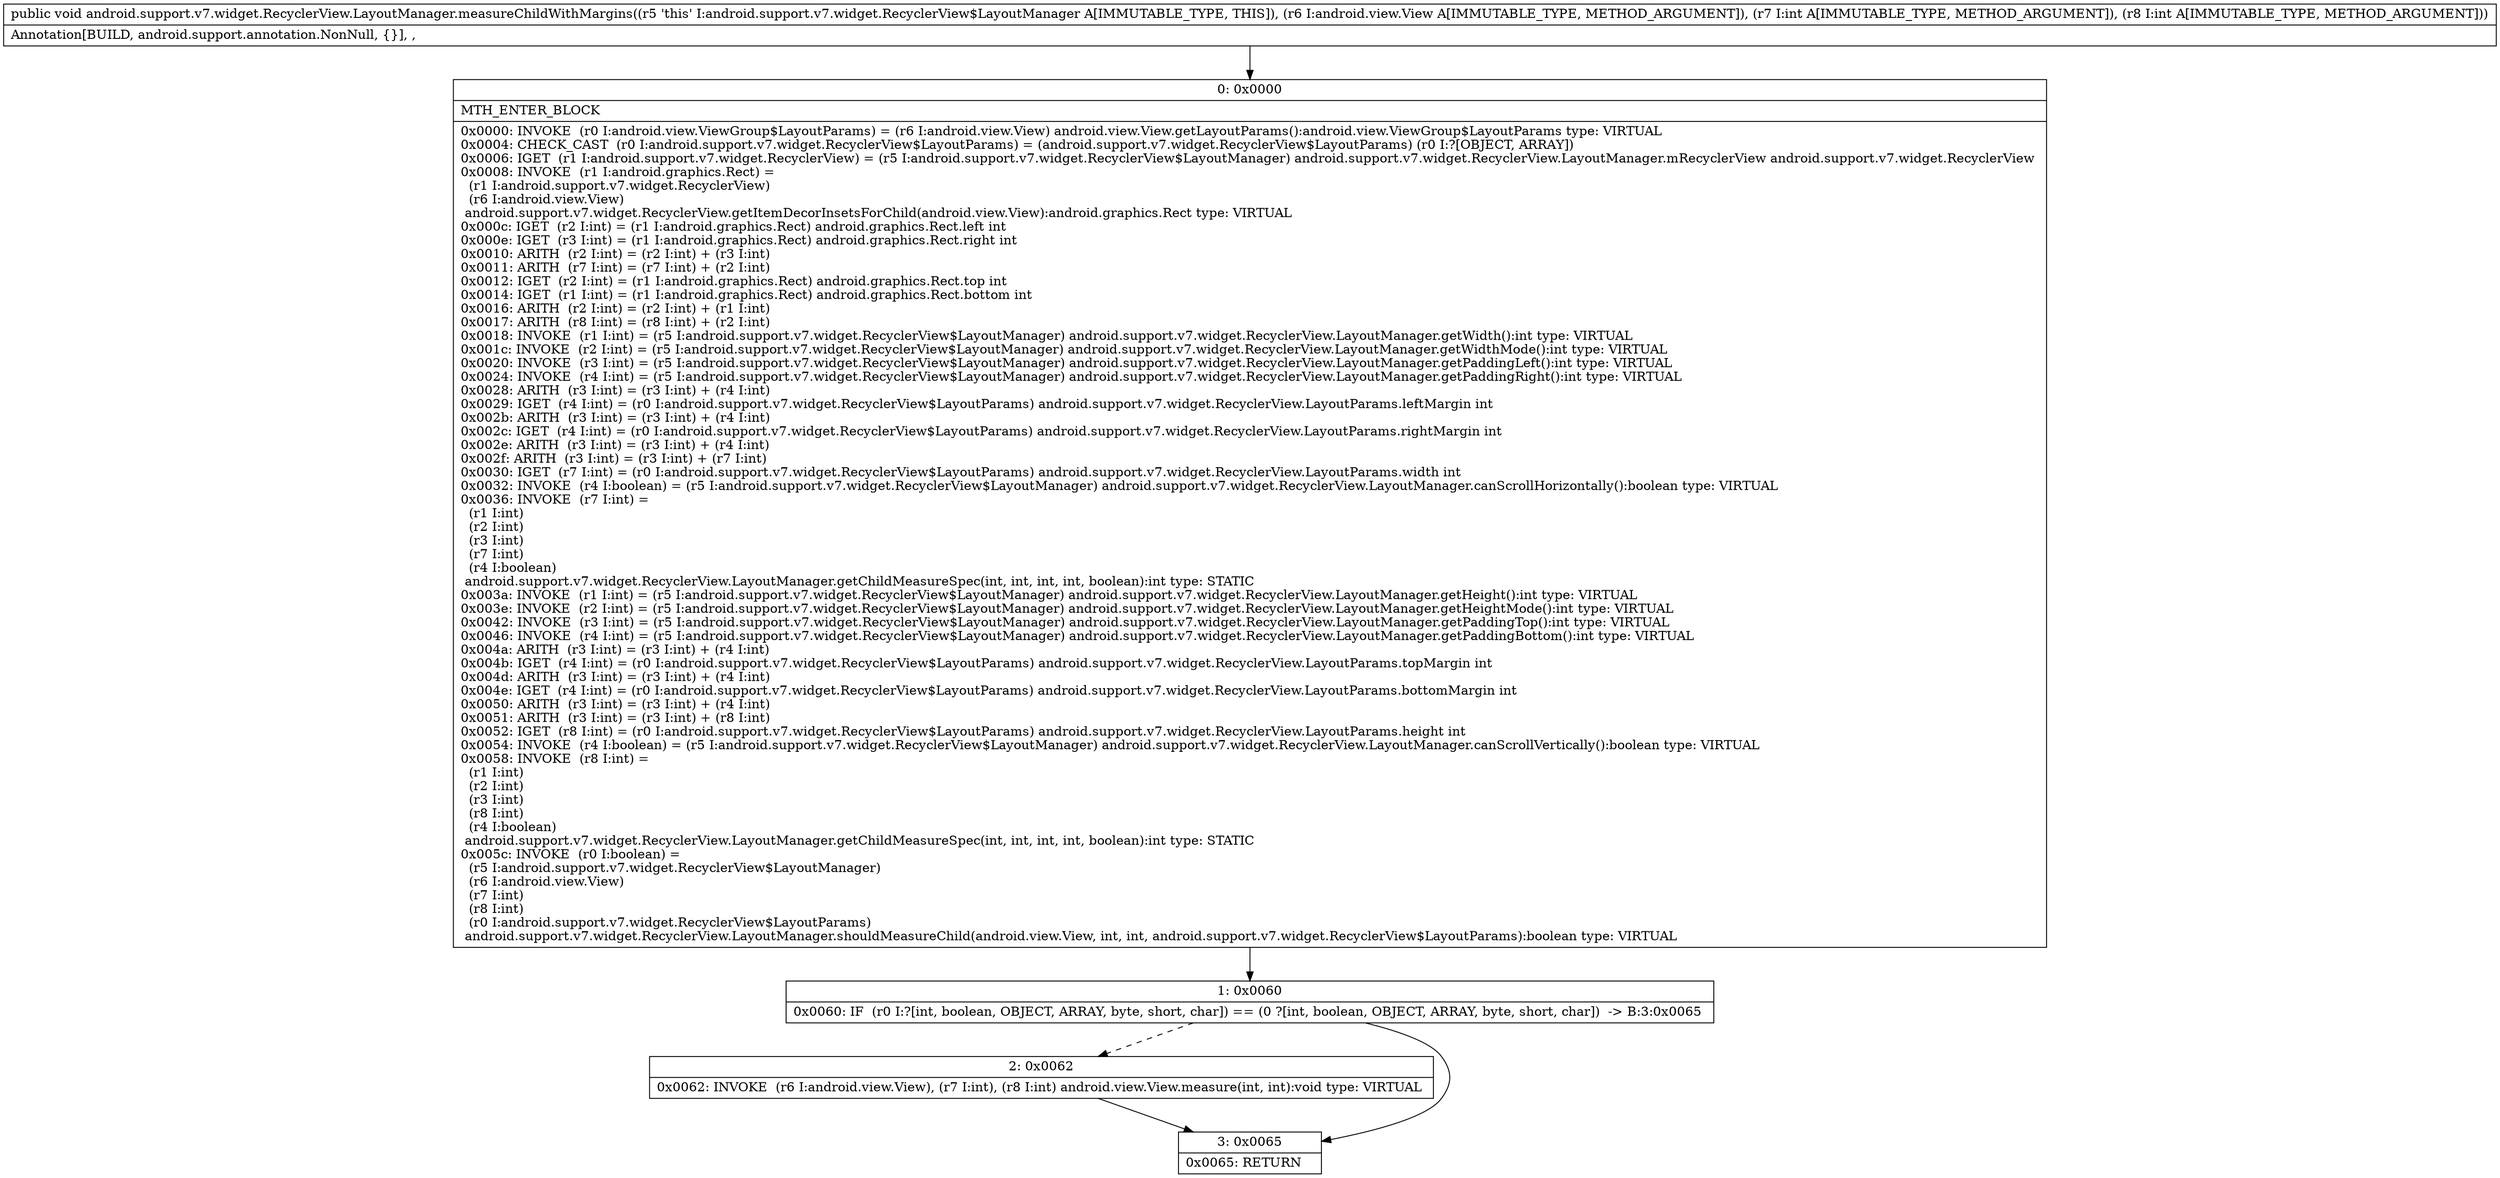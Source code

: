 digraph "CFG forandroid.support.v7.widget.RecyclerView.LayoutManager.measureChildWithMargins(Landroid\/view\/View;II)V" {
Node_0 [shape=record,label="{0\:\ 0x0000|MTH_ENTER_BLOCK\l|0x0000: INVOKE  (r0 I:android.view.ViewGroup$LayoutParams) = (r6 I:android.view.View) android.view.View.getLayoutParams():android.view.ViewGroup$LayoutParams type: VIRTUAL \l0x0004: CHECK_CAST  (r0 I:android.support.v7.widget.RecyclerView$LayoutParams) = (android.support.v7.widget.RecyclerView$LayoutParams) (r0 I:?[OBJECT, ARRAY]) \l0x0006: IGET  (r1 I:android.support.v7.widget.RecyclerView) = (r5 I:android.support.v7.widget.RecyclerView$LayoutManager) android.support.v7.widget.RecyclerView.LayoutManager.mRecyclerView android.support.v7.widget.RecyclerView \l0x0008: INVOKE  (r1 I:android.graphics.Rect) = \l  (r1 I:android.support.v7.widget.RecyclerView)\l  (r6 I:android.view.View)\l android.support.v7.widget.RecyclerView.getItemDecorInsetsForChild(android.view.View):android.graphics.Rect type: VIRTUAL \l0x000c: IGET  (r2 I:int) = (r1 I:android.graphics.Rect) android.graphics.Rect.left int \l0x000e: IGET  (r3 I:int) = (r1 I:android.graphics.Rect) android.graphics.Rect.right int \l0x0010: ARITH  (r2 I:int) = (r2 I:int) + (r3 I:int) \l0x0011: ARITH  (r7 I:int) = (r7 I:int) + (r2 I:int) \l0x0012: IGET  (r2 I:int) = (r1 I:android.graphics.Rect) android.graphics.Rect.top int \l0x0014: IGET  (r1 I:int) = (r1 I:android.graphics.Rect) android.graphics.Rect.bottom int \l0x0016: ARITH  (r2 I:int) = (r2 I:int) + (r1 I:int) \l0x0017: ARITH  (r8 I:int) = (r8 I:int) + (r2 I:int) \l0x0018: INVOKE  (r1 I:int) = (r5 I:android.support.v7.widget.RecyclerView$LayoutManager) android.support.v7.widget.RecyclerView.LayoutManager.getWidth():int type: VIRTUAL \l0x001c: INVOKE  (r2 I:int) = (r5 I:android.support.v7.widget.RecyclerView$LayoutManager) android.support.v7.widget.RecyclerView.LayoutManager.getWidthMode():int type: VIRTUAL \l0x0020: INVOKE  (r3 I:int) = (r5 I:android.support.v7.widget.RecyclerView$LayoutManager) android.support.v7.widget.RecyclerView.LayoutManager.getPaddingLeft():int type: VIRTUAL \l0x0024: INVOKE  (r4 I:int) = (r5 I:android.support.v7.widget.RecyclerView$LayoutManager) android.support.v7.widget.RecyclerView.LayoutManager.getPaddingRight():int type: VIRTUAL \l0x0028: ARITH  (r3 I:int) = (r3 I:int) + (r4 I:int) \l0x0029: IGET  (r4 I:int) = (r0 I:android.support.v7.widget.RecyclerView$LayoutParams) android.support.v7.widget.RecyclerView.LayoutParams.leftMargin int \l0x002b: ARITH  (r3 I:int) = (r3 I:int) + (r4 I:int) \l0x002c: IGET  (r4 I:int) = (r0 I:android.support.v7.widget.RecyclerView$LayoutParams) android.support.v7.widget.RecyclerView.LayoutParams.rightMargin int \l0x002e: ARITH  (r3 I:int) = (r3 I:int) + (r4 I:int) \l0x002f: ARITH  (r3 I:int) = (r3 I:int) + (r7 I:int) \l0x0030: IGET  (r7 I:int) = (r0 I:android.support.v7.widget.RecyclerView$LayoutParams) android.support.v7.widget.RecyclerView.LayoutParams.width int \l0x0032: INVOKE  (r4 I:boolean) = (r5 I:android.support.v7.widget.RecyclerView$LayoutManager) android.support.v7.widget.RecyclerView.LayoutManager.canScrollHorizontally():boolean type: VIRTUAL \l0x0036: INVOKE  (r7 I:int) = \l  (r1 I:int)\l  (r2 I:int)\l  (r3 I:int)\l  (r7 I:int)\l  (r4 I:boolean)\l android.support.v7.widget.RecyclerView.LayoutManager.getChildMeasureSpec(int, int, int, int, boolean):int type: STATIC \l0x003a: INVOKE  (r1 I:int) = (r5 I:android.support.v7.widget.RecyclerView$LayoutManager) android.support.v7.widget.RecyclerView.LayoutManager.getHeight():int type: VIRTUAL \l0x003e: INVOKE  (r2 I:int) = (r5 I:android.support.v7.widget.RecyclerView$LayoutManager) android.support.v7.widget.RecyclerView.LayoutManager.getHeightMode():int type: VIRTUAL \l0x0042: INVOKE  (r3 I:int) = (r5 I:android.support.v7.widget.RecyclerView$LayoutManager) android.support.v7.widget.RecyclerView.LayoutManager.getPaddingTop():int type: VIRTUAL \l0x0046: INVOKE  (r4 I:int) = (r5 I:android.support.v7.widget.RecyclerView$LayoutManager) android.support.v7.widget.RecyclerView.LayoutManager.getPaddingBottom():int type: VIRTUAL \l0x004a: ARITH  (r3 I:int) = (r3 I:int) + (r4 I:int) \l0x004b: IGET  (r4 I:int) = (r0 I:android.support.v7.widget.RecyclerView$LayoutParams) android.support.v7.widget.RecyclerView.LayoutParams.topMargin int \l0x004d: ARITH  (r3 I:int) = (r3 I:int) + (r4 I:int) \l0x004e: IGET  (r4 I:int) = (r0 I:android.support.v7.widget.RecyclerView$LayoutParams) android.support.v7.widget.RecyclerView.LayoutParams.bottomMargin int \l0x0050: ARITH  (r3 I:int) = (r3 I:int) + (r4 I:int) \l0x0051: ARITH  (r3 I:int) = (r3 I:int) + (r8 I:int) \l0x0052: IGET  (r8 I:int) = (r0 I:android.support.v7.widget.RecyclerView$LayoutParams) android.support.v7.widget.RecyclerView.LayoutParams.height int \l0x0054: INVOKE  (r4 I:boolean) = (r5 I:android.support.v7.widget.RecyclerView$LayoutManager) android.support.v7.widget.RecyclerView.LayoutManager.canScrollVertically():boolean type: VIRTUAL \l0x0058: INVOKE  (r8 I:int) = \l  (r1 I:int)\l  (r2 I:int)\l  (r3 I:int)\l  (r8 I:int)\l  (r4 I:boolean)\l android.support.v7.widget.RecyclerView.LayoutManager.getChildMeasureSpec(int, int, int, int, boolean):int type: STATIC \l0x005c: INVOKE  (r0 I:boolean) = \l  (r5 I:android.support.v7.widget.RecyclerView$LayoutManager)\l  (r6 I:android.view.View)\l  (r7 I:int)\l  (r8 I:int)\l  (r0 I:android.support.v7.widget.RecyclerView$LayoutParams)\l android.support.v7.widget.RecyclerView.LayoutManager.shouldMeasureChild(android.view.View, int, int, android.support.v7.widget.RecyclerView$LayoutParams):boolean type: VIRTUAL \l}"];
Node_1 [shape=record,label="{1\:\ 0x0060|0x0060: IF  (r0 I:?[int, boolean, OBJECT, ARRAY, byte, short, char]) == (0 ?[int, boolean, OBJECT, ARRAY, byte, short, char])  \-\> B:3:0x0065 \l}"];
Node_2 [shape=record,label="{2\:\ 0x0062|0x0062: INVOKE  (r6 I:android.view.View), (r7 I:int), (r8 I:int) android.view.View.measure(int, int):void type: VIRTUAL \l}"];
Node_3 [shape=record,label="{3\:\ 0x0065|0x0065: RETURN   \l}"];
MethodNode[shape=record,label="{public void android.support.v7.widget.RecyclerView.LayoutManager.measureChildWithMargins((r5 'this' I:android.support.v7.widget.RecyclerView$LayoutManager A[IMMUTABLE_TYPE, THIS]), (r6 I:android.view.View A[IMMUTABLE_TYPE, METHOD_ARGUMENT]), (r7 I:int A[IMMUTABLE_TYPE, METHOD_ARGUMENT]), (r8 I:int A[IMMUTABLE_TYPE, METHOD_ARGUMENT]))  | Annotation[BUILD, android.support.annotation.NonNull, \{\}], , \l}"];
MethodNode -> Node_0;
Node_0 -> Node_1;
Node_1 -> Node_2[style=dashed];
Node_1 -> Node_3;
Node_2 -> Node_3;
}

